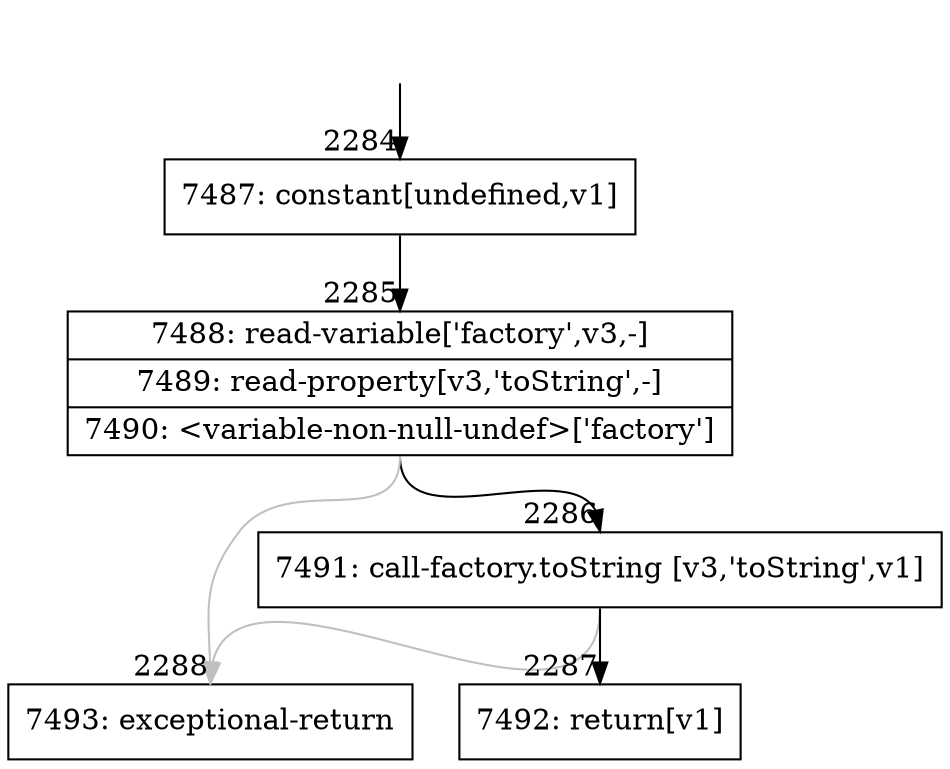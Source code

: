 digraph {
rankdir="TD"
BB_entry174[shape=none,label=""];
BB_entry174 -> BB2284 [tailport=s, headport=n, headlabel="    2284"]
BB2284 [shape=record label="{7487: constant[undefined,v1]}" ] 
BB2284 -> BB2285 [tailport=s, headport=n, headlabel="      2285"]
BB2285 [shape=record label="{7488: read-variable['factory',v3,-]|7489: read-property[v3,'toString',-]|7490: \<variable-non-null-undef\>['factory']}" ] 
BB2285 -> BB2286 [tailport=s, headport=n, headlabel="      2286"]
BB2285 -> BB2288 [tailport=s, headport=n, color=gray, headlabel="      2288"]
BB2286 [shape=record label="{7491: call-factory.toString [v3,'toString',v1]}" ] 
BB2286 -> BB2287 [tailport=s, headport=n, headlabel="      2287"]
BB2286 -> BB2288 [tailport=s, headport=n, color=gray]
BB2287 [shape=record label="{7492: return[v1]}" ] 
BB2288 [shape=record label="{7493: exceptional-return}" ] 
//#$~ 3751
}

